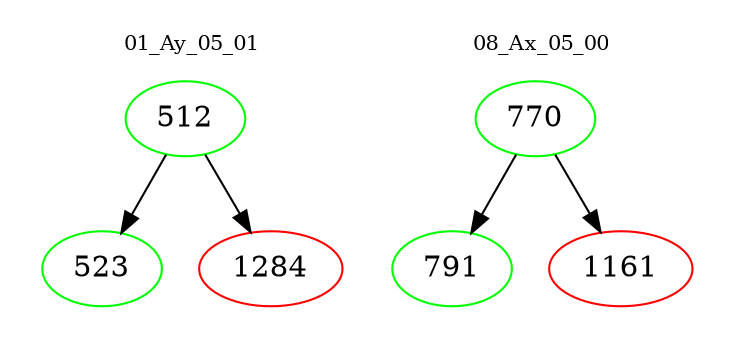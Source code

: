 digraph{
subgraph cluster_0 {
color = white
label = "01_Ay_05_01";
fontsize=10;
T0_512 [label="512", color="green"]
T0_512 -> T0_523 [color="black"]
T0_523 [label="523", color="green"]
T0_512 -> T0_1284 [color="black"]
T0_1284 [label="1284", color="red"]
}
subgraph cluster_1 {
color = white
label = "08_Ax_05_00";
fontsize=10;
T1_770 [label="770", color="green"]
T1_770 -> T1_791 [color="black"]
T1_791 [label="791", color="green"]
T1_770 -> T1_1161 [color="black"]
T1_1161 [label="1161", color="red"]
}
}
